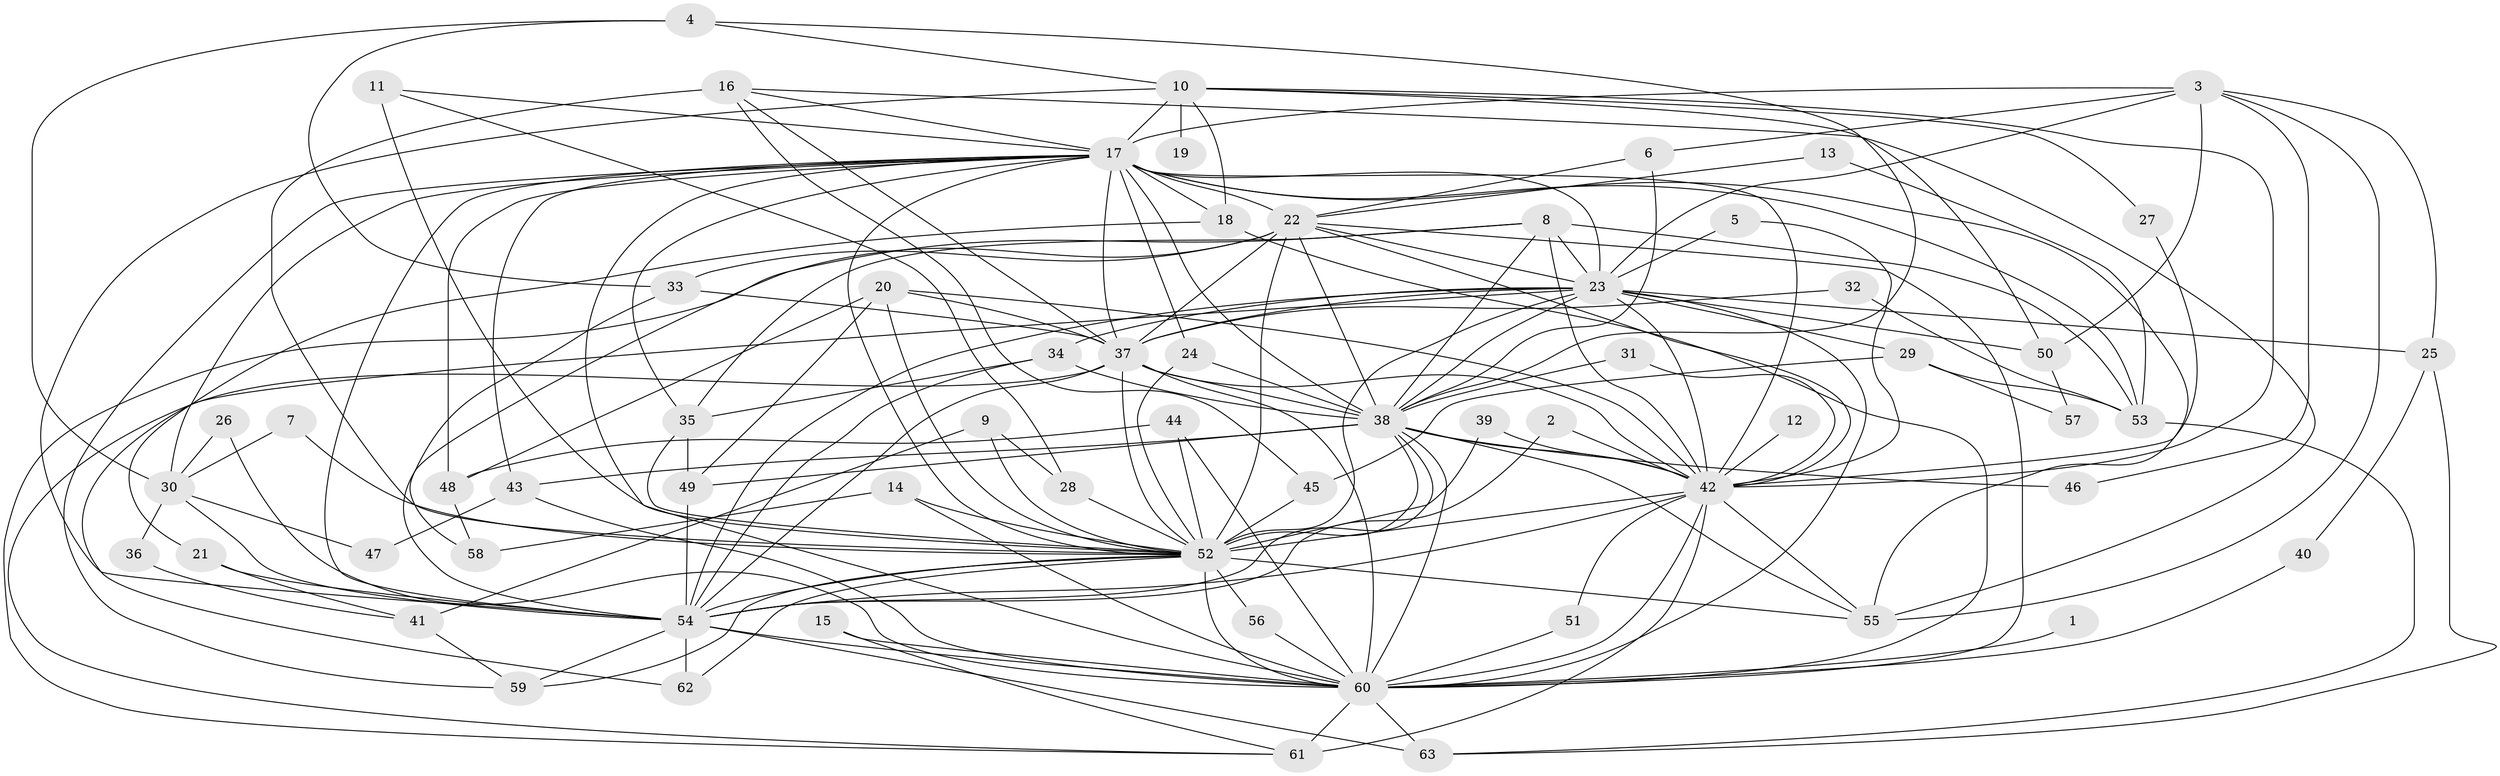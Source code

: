 // original degree distribution, {26: 0.008, 22: 0.008, 17: 0.008, 27: 0.008, 24: 0.008, 19: 0.008, 21: 0.008, 18: 0.008, 25: 0.008, 28: 0.008, 3: 0.16, 4: 0.112, 2: 0.568, 7: 0.024, 10: 0.008, 5: 0.032, 6: 0.008, 8: 0.008}
// Generated by graph-tools (version 1.1) at 2025/01/03/09/25 03:01:24]
// undirected, 63 vertices, 171 edges
graph export_dot {
graph [start="1"]
  node [color=gray90,style=filled];
  1;
  2;
  3;
  4;
  5;
  6;
  7;
  8;
  9;
  10;
  11;
  12;
  13;
  14;
  15;
  16;
  17;
  18;
  19;
  20;
  21;
  22;
  23;
  24;
  25;
  26;
  27;
  28;
  29;
  30;
  31;
  32;
  33;
  34;
  35;
  36;
  37;
  38;
  39;
  40;
  41;
  42;
  43;
  44;
  45;
  46;
  47;
  48;
  49;
  50;
  51;
  52;
  53;
  54;
  55;
  56;
  57;
  58;
  59;
  60;
  61;
  62;
  63;
  1 -- 60 [weight=1.0];
  2 -- 42 [weight=1.0];
  2 -- 54 [weight=1.0];
  3 -- 6 [weight=1.0];
  3 -- 17 [weight=1.0];
  3 -- 23 [weight=1.0];
  3 -- 25 [weight=1.0];
  3 -- 46 [weight=1.0];
  3 -- 50 [weight=1.0];
  3 -- 55 [weight=1.0];
  4 -- 10 [weight=1.0];
  4 -- 30 [weight=1.0];
  4 -- 33 [weight=1.0];
  4 -- 38 [weight=1.0];
  5 -- 23 [weight=1.0];
  5 -- 42 [weight=1.0];
  6 -- 22 [weight=1.0];
  6 -- 38 [weight=1.0];
  7 -- 30 [weight=1.0];
  7 -- 52 [weight=1.0];
  8 -- 23 [weight=1.0];
  8 -- 35 [weight=1.0];
  8 -- 38 [weight=1.0];
  8 -- 42 [weight=1.0];
  8 -- 53 [weight=2.0];
  8 -- 61 [weight=1.0];
  9 -- 28 [weight=1.0];
  9 -- 41 [weight=1.0];
  9 -- 52 [weight=1.0];
  10 -- 17 [weight=2.0];
  10 -- 18 [weight=1.0];
  10 -- 19 [weight=1.0];
  10 -- 27 [weight=1.0];
  10 -- 42 [weight=1.0];
  10 -- 50 [weight=1.0];
  10 -- 54 [weight=1.0];
  11 -- 17 [weight=1.0];
  11 -- 28 [weight=1.0];
  11 -- 52 [weight=1.0];
  12 -- 42 [weight=1.0];
  13 -- 22 [weight=1.0];
  13 -- 53 [weight=1.0];
  14 -- 52 [weight=1.0];
  14 -- 58 [weight=1.0];
  14 -- 60 [weight=1.0];
  15 -- 60 [weight=2.0];
  15 -- 61 [weight=1.0];
  16 -- 17 [weight=1.0];
  16 -- 37 [weight=1.0];
  16 -- 45 [weight=1.0];
  16 -- 52 [weight=1.0];
  16 -- 55 [weight=1.0];
  17 -- 18 [weight=1.0];
  17 -- 22 [weight=1.0];
  17 -- 23 [weight=1.0];
  17 -- 24 [weight=1.0];
  17 -- 30 [weight=1.0];
  17 -- 35 [weight=1.0];
  17 -- 37 [weight=1.0];
  17 -- 38 [weight=1.0];
  17 -- 42 [weight=3.0];
  17 -- 43 [weight=1.0];
  17 -- 48 [weight=1.0];
  17 -- 52 [weight=2.0];
  17 -- 53 [weight=2.0];
  17 -- 54 [weight=1.0];
  17 -- 55 [weight=1.0];
  17 -- 59 [weight=1.0];
  17 -- 60 [weight=1.0];
  18 -- 21 [weight=1.0];
  18 -- 60 [weight=1.0];
  20 -- 37 [weight=1.0];
  20 -- 42 [weight=1.0];
  20 -- 48 [weight=1.0];
  20 -- 49 [weight=1.0];
  20 -- 52 [weight=1.0];
  21 -- 41 [weight=1.0];
  21 -- 54 [weight=1.0];
  22 -- 23 [weight=1.0];
  22 -- 33 [weight=1.0];
  22 -- 37 [weight=1.0];
  22 -- 38 [weight=1.0];
  22 -- 42 [weight=2.0];
  22 -- 52 [weight=5.0];
  22 -- 54 [weight=2.0];
  22 -- 60 [weight=2.0];
  23 -- 25 [weight=1.0];
  23 -- 29 [weight=1.0];
  23 -- 34 [weight=1.0];
  23 -- 37 [weight=1.0];
  23 -- 38 [weight=1.0];
  23 -- 42 [weight=2.0];
  23 -- 50 [weight=1.0];
  23 -- 52 [weight=3.0];
  23 -- 54 [weight=1.0];
  23 -- 60 [weight=1.0];
  23 -- 62 [weight=1.0];
  24 -- 38 [weight=1.0];
  24 -- 52 [weight=1.0];
  25 -- 40 [weight=1.0];
  25 -- 63 [weight=1.0];
  26 -- 30 [weight=1.0];
  26 -- 60 [weight=1.0];
  27 -- 42 [weight=1.0];
  28 -- 52 [weight=1.0];
  29 -- 45 [weight=1.0];
  29 -- 53 [weight=1.0];
  29 -- 57 [weight=1.0];
  30 -- 36 [weight=1.0];
  30 -- 47 [weight=1.0];
  30 -- 54 [weight=1.0];
  31 -- 38 [weight=1.0];
  31 -- 42 [weight=1.0];
  32 -- 37 [weight=1.0];
  32 -- 53 [weight=1.0];
  33 -- 37 [weight=1.0];
  33 -- 58 [weight=1.0];
  34 -- 35 [weight=1.0];
  34 -- 38 [weight=1.0];
  34 -- 54 [weight=1.0];
  35 -- 49 [weight=1.0];
  35 -- 52 [weight=1.0];
  36 -- 41 [weight=1.0];
  37 -- 38 [weight=1.0];
  37 -- 42 [weight=1.0];
  37 -- 52 [weight=2.0];
  37 -- 54 [weight=2.0];
  37 -- 60 [weight=3.0];
  37 -- 61 [weight=1.0];
  38 -- 42 [weight=1.0];
  38 -- 43 [weight=1.0];
  38 -- 46 [weight=2.0];
  38 -- 49 [weight=1.0];
  38 -- 52 [weight=4.0];
  38 -- 54 [weight=2.0];
  38 -- 55 [weight=1.0];
  38 -- 60 [weight=1.0];
  39 -- 42 [weight=2.0];
  39 -- 52 [weight=1.0];
  40 -- 60 [weight=1.0];
  41 -- 59 [weight=1.0];
  42 -- 51 [weight=1.0];
  42 -- 52 [weight=2.0];
  42 -- 54 [weight=1.0];
  42 -- 55 [weight=1.0];
  42 -- 60 [weight=1.0];
  42 -- 61 [weight=2.0];
  43 -- 47 [weight=1.0];
  43 -- 60 [weight=1.0];
  44 -- 48 [weight=1.0];
  44 -- 52 [weight=1.0];
  44 -- 60 [weight=1.0];
  45 -- 52 [weight=2.0];
  48 -- 58 [weight=1.0];
  49 -- 54 [weight=1.0];
  50 -- 57 [weight=1.0];
  51 -- 60 [weight=1.0];
  52 -- 54 [weight=4.0];
  52 -- 55 [weight=1.0];
  52 -- 56 [weight=3.0];
  52 -- 59 [weight=1.0];
  52 -- 60 [weight=2.0];
  52 -- 62 [weight=1.0];
  53 -- 63 [weight=1.0];
  54 -- 59 [weight=1.0];
  54 -- 60 [weight=1.0];
  54 -- 62 [weight=2.0];
  54 -- 63 [weight=1.0];
  56 -- 60 [weight=1.0];
  60 -- 61 [weight=1.0];
  60 -- 63 [weight=1.0];
}

